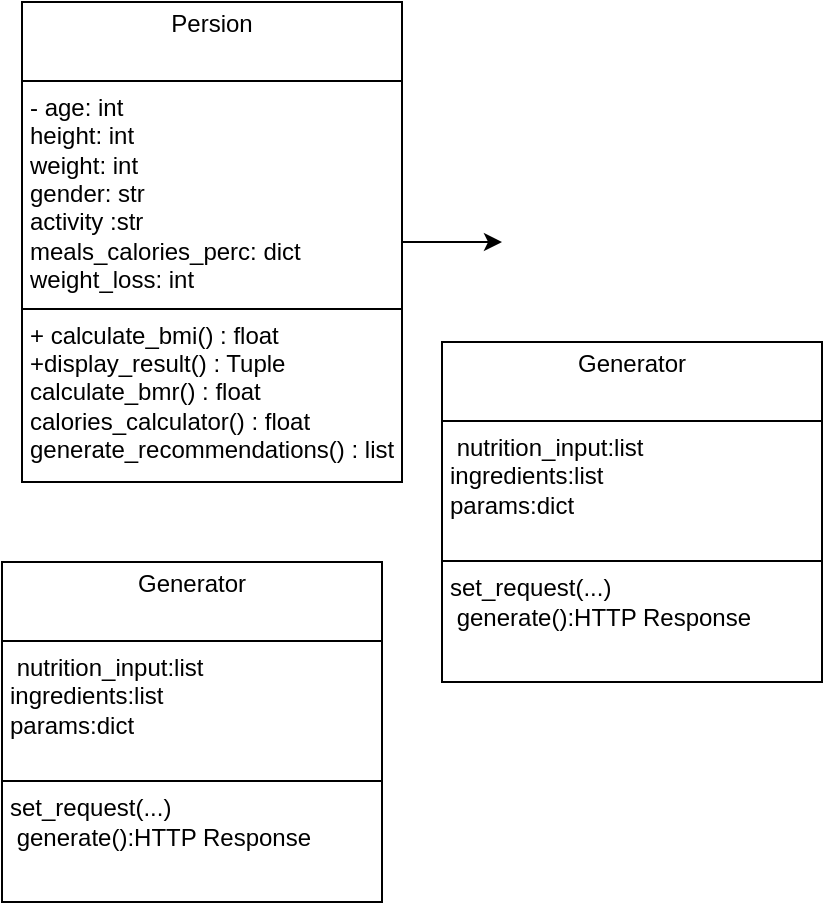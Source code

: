 <mxfile version="26.0.9">
  <diagram id="C5RBs43oDa-KdzZeNtuy" name="Page-1">
    <mxGraphModel dx="1493" dy="596" grid="1" gridSize="10" guides="1" tooltips="1" connect="1" arrows="1" fold="1" page="1" pageScale="1" pageWidth="827" pageHeight="1169" math="0" shadow="0">
      <root>
        <mxCell id="WIyWlLk6GJQsqaUBKTNV-0" />
        <mxCell id="WIyWlLk6GJQsqaUBKTNV-1" parent="WIyWlLk6GJQsqaUBKTNV-0" />
        <mxCell id="X-6ZBB3SVLjHulPQqk5e-5" style="edgeStyle=orthogonalEdgeStyle;rounded=0;orthogonalLoop=1;jettySize=auto;html=1;" edge="1" parent="WIyWlLk6GJQsqaUBKTNV-1" source="X-6ZBB3SVLjHulPQqk5e-4">
          <mxGeometry relative="1" as="geometry">
            <mxPoint x="380" y="190" as="targetPoint" />
          </mxGeometry>
        </mxCell>
        <mxCell id="X-6ZBB3SVLjHulPQqk5e-4" value="&lt;p style=&quot;margin:0px;margin-top:4px;text-align:center;&quot;&gt;Persion&lt;br&gt;&lt;br&gt;&lt;/p&gt;&lt;hr size=&quot;1&quot; style=&quot;border-style:solid;&quot;&gt;&lt;p style=&quot;margin:0px;margin-left:4px;&quot;&gt;- age: int&lt;/p&gt;&lt;p style=&quot;margin:0px;margin-left:4px;&quot;&gt;height: int&amp;nbsp;&lt;/p&gt;&lt;p style=&quot;margin:0px;margin-left:4px;&quot;&gt;weight: int&lt;/p&gt;&lt;p style=&quot;margin:0px;margin-left:4px;&quot;&gt;gender: str&lt;/p&gt;&lt;p style=&quot;margin:0px;margin-left:4px;&quot;&gt;activity :str&lt;/p&gt;&lt;p style=&quot;margin:0px;margin-left:4px;&quot;&gt;meals_calories_perc: dict&lt;/p&gt;&lt;p style=&quot;margin:0px;margin-left:4px;&quot;&gt;weight_loss: int&lt;/p&gt;&lt;hr size=&quot;1&quot; style=&quot;border-style:solid;&quot;&gt;&lt;p style=&quot;margin:0px;margin-left:4px;&quot;&gt;+ calculate_bmi() : float&lt;br&gt;+display_result() : Tuple&lt;/p&gt;&lt;p style=&quot;margin:0px;margin-left:4px;&quot;&gt;calculate_bmr() : float&lt;/p&gt;&lt;p style=&quot;margin:0px;margin-left:4px;&quot;&gt;calories_calculator() : float&amp;nbsp;&lt;/p&gt;&lt;p style=&quot;margin:0px;margin-left:4px;&quot;&gt;generate_recommendations() : list&lt;/p&gt;" style="verticalAlign=top;align=left;overflow=fill;html=1;whiteSpace=wrap;" vertex="1" parent="WIyWlLk6GJQsqaUBKTNV-1">
          <mxGeometry x="140" y="70" width="190" height="240" as="geometry" />
        </mxCell>
        <mxCell id="X-6ZBB3SVLjHulPQqk5e-6" value="&lt;p style=&quot;margin:0px;margin-top:4px;text-align:center;&quot;&gt;Generator&lt;br&gt;&lt;br&gt;&lt;/p&gt;&lt;hr size=&quot;1&quot; style=&quot;border-style:solid;&quot;&gt;&lt;p style=&quot;margin:0px;margin-left:4px;&quot;&gt;&amp;nbsp;nutrition_input:list&lt;/p&gt;&lt;p style=&quot;margin:0px;margin-left:4px;&quot;&gt;ingredients:list&lt;/p&gt;&lt;p style=&quot;margin:0px;margin-left:4px;&quot;&gt;params:dict&lt;/p&gt;&lt;p style=&quot;margin:0px;margin-left:4px;&quot;&gt;&lt;br&gt;&lt;/p&gt;&lt;hr size=&quot;1&quot; style=&quot;border-style:solid;&quot;&gt;&lt;p style=&quot;margin:0px;margin-left:4px;&quot;&gt;set_request(...)&lt;/p&gt;&lt;p style=&quot;margin:0px;margin-left:4px;&quot;&gt;&amp;nbsp;generate():HTTP Response&lt;/p&gt;" style="verticalAlign=top;align=left;overflow=fill;html=1;whiteSpace=wrap;" vertex="1" parent="WIyWlLk6GJQsqaUBKTNV-1">
          <mxGeometry x="350" y="240" width="190" height="170" as="geometry" />
        </mxCell>
        <mxCell id="X-6ZBB3SVLjHulPQqk5e-7" value="&lt;p style=&quot;margin:0px;margin-top:4px;text-align:center;&quot;&gt;Generator&lt;br&gt;&lt;br&gt;&lt;/p&gt;&lt;hr size=&quot;1&quot; style=&quot;border-style:solid;&quot;&gt;&lt;p style=&quot;margin:0px;margin-left:4px;&quot;&gt;&amp;nbsp;nutrition_input:list&lt;/p&gt;&lt;p style=&quot;margin:0px;margin-left:4px;&quot;&gt;ingredients:list&lt;/p&gt;&lt;p style=&quot;margin:0px;margin-left:4px;&quot;&gt;params:dict&lt;/p&gt;&lt;p style=&quot;margin:0px;margin-left:4px;&quot;&gt;&lt;br&gt;&lt;/p&gt;&lt;hr size=&quot;1&quot; style=&quot;border-style:solid;&quot;&gt;&lt;p style=&quot;margin:0px;margin-left:4px;&quot;&gt;set_request(...)&lt;/p&gt;&lt;p style=&quot;margin:0px;margin-left:4px;&quot;&gt;&amp;nbsp;generate():HTTP Response&lt;/p&gt;" style="verticalAlign=top;align=left;overflow=fill;html=1;whiteSpace=wrap;" vertex="1" parent="WIyWlLk6GJQsqaUBKTNV-1">
          <mxGeometry x="130" y="350" width="190" height="170" as="geometry" />
        </mxCell>
      </root>
    </mxGraphModel>
  </diagram>
</mxfile>
